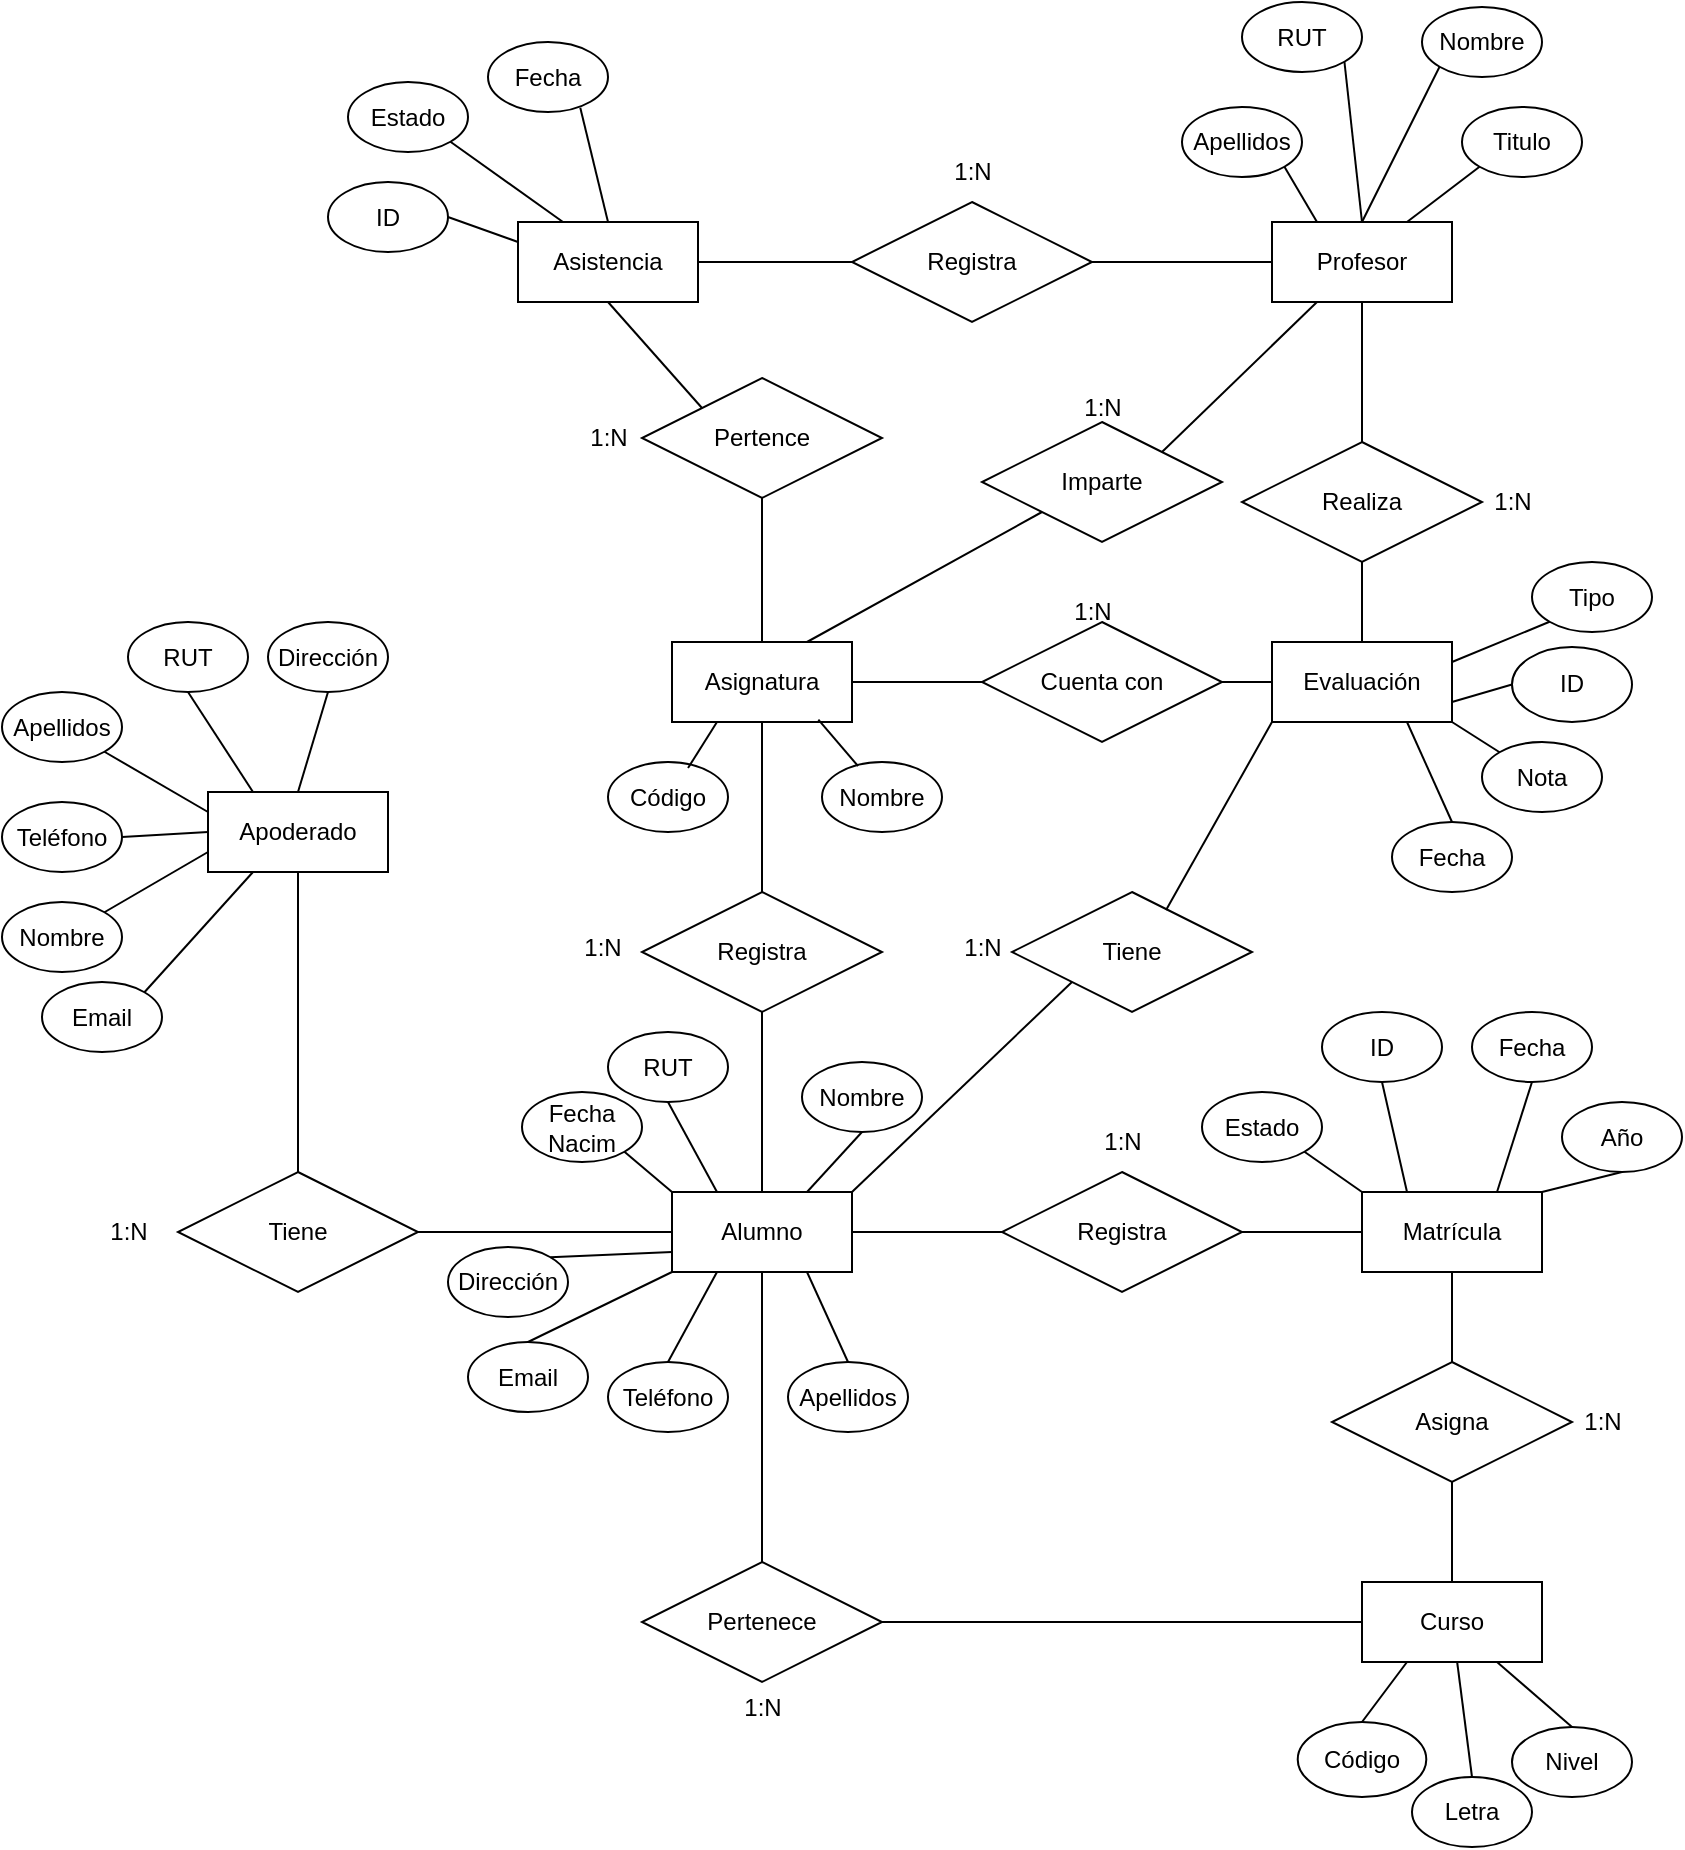 <mxfile version="22.0.4" type="github">
  <diagram name="Page-1" id="4JQg721ov3jjXgK3_2AB">
    <mxGraphModel dx="1674" dy="775" grid="1" gridSize="10" guides="1" tooltips="1" connect="1" arrows="1" fold="1" page="1" pageScale="1" pageWidth="850" pageHeight="1100" math="0" shadow="0">
      <root>
        <mxCell id="0" />
        <mxCell id="1" parent="0" />
        <mxCell id="bWRKLLHgpeZalE5h4NvW-53" value="Matrícula" style="whiteSpace=wrap;html=1;" parent="1" vertex="1">
          <mxGeometry x="680" y="755" width="90" height="40" as="geometry" />
        </mxCell>
        <mxCell id="bWRKLLHgpeZalE5h4NvW-54" value="Evaluación" style="whiteSpace=wrap;html=1;" parent="1" vertex="1">
          <mxGeometry x="635" y="480" width="90" height="40" as="geometry" />
        </mxCell>
        <mxCell id="bWRKLLHgpeZalE5h4NvW-55" value="Asistencia" style="whiteSpace=wrap;html=1;" parent="1" vertex="1">
          <mxGeometry x="258" y="270" width="90" height="40" as="geometry" />
        </mxCell>
        <mxCell id="bWRKLLHgpeZalE5h4NvW-56" value="Alumno" style="whiteSpace=wrap;html=1;" parent="1" vertex="1">
          <mxGeometry x="335" y="755" width="90" height="40" as="geometry" />
        </mxCell>
        <mxCell id="bWRKLLHgpeZalE5h4NvW-57" value="Profesor" style="whiteSpace=wrap;html=1;" parent="1" vertex="1">
          <mxGeometry x="635" y="270" width="90" height="40" as="geometry" />
        </mxCell>
        <mxCell id="bWRKLLHgpeZalE5h4NvW-58" value="Asignatura" style="whiteSpace=wrap;html=1;" parent="1" vertex="1">
          <mxGeometry x="335" y="480" width="90" height="40" as="geometry" />
        </mxCell>
        <mxCell id="bWRKLLHgpeZalE5h4NvW-59" value="Curso" style="whiteSpace=wrap;html=1;" parent="1" vertex="1">
          <mxGeometry x="680" y="950" width="90" height="40" as="geometry" />
        </mxCell>
        <mxCell id="bWRKLLHgpeZalE5h4NvW-61" value="ID" style="ellipse;whiteSpace=wrap;html=1;" parent="1" vertex="1">
          <mxGeometry x="755" y="482.5" width="60" height="37.5" as="geometry" />
        </mxCell>
        <mxCell id="bWRKLLHgpeZalE5h4NvW-62" value="Nota" style="ellipse;whiteSpace=wrap;html=1;" parent="1" vertex="1">
          <mxGeometry x="740" y="530" width="60" height="35" as="geometry" />
        </mxCell>
        <mxCell id="bWRKLLHgpeZalE5h4NvW-63" value="Tipo" style="ellipse;whiteSpace=wrap;html=1;" parent="1" vertex="1">
          <mxGeometry x="765" y="440" width="60" height="35" as="geometry" />
        </mxCell>
        <mxCell id="bWRKLLHgpeZalE5h4NvW-64" value="Fecha" style="ellipse;whiteSpace=wrap;html=1;" parent="1" vertex="1">
          <mxGeometry x="695" y="570" width="60" height="35" as="geometry" />
        </mxCell>
        <mxCell id="bWRKLLHgpeZalE5h4NvW-65" value="ID" style="ellipse;whiteSpace=wrap;html=1;" parent="1" vertex="1">
          <mxGeometry x="163" y="250" width="60" height="35" as="geometry" />
        </mxCell>
        <mxCell id="bWRKLLHgpeZalE5h4NvW-66" value="Estado" style="ellipse;whiteSpace=wrap;html=1;" parent="1" vertex="1">
          <mxGeometry x="173" y="200" width="60" height="35" as="geometry" />
        </mxCell>
        <mxCell id="bWRKLLHgpeZalE5h4NvW-67" value="Fecha" style="ellipse;whiteSpace=wrap;html=1;" parent="1" vertex="1">
          <mxGeometry x="243" y="180" width="60" height="35" as="geometry" />
        </mxCell>
        <mxCell id="bWRKLLHgpeZalE5h4NvW-68" value="RUT" style="ellipse;whiteSpace=wrap;html=1;" parent="1" vertex="1">
          <mxGeometry x="303" y="675" width="60" height="35" as="geometry" />
        </mxCell>
        <mxCell id="bWRKLLHgpeZalE5h4NvW-69" value="Nombre" style="ellipse;whiteSpace=wrap;html=1;" parent="1" vertex="1">
          <mxGeometry x="400" y="690" width="60" height="35" as="geometry" />
        </mxCell>
        <mxCell id="bWRKLLHgpeZalE5h4NvW-70" value="Apellidos" style="ellipse;whiteSpace=wrap;html=1;" parent="1" vertex="1">
          <mxGeometry x="393" y="840" width="60" height="35" as="geometry" />
        </mxCell>
        <mxCell id="bWRKLLHgpeZalE5h4NvW-72" value="Dirección" style="ellipse;whiteSpace=wrap;html=1;" parent="1" vertex="1">
          <mxGeometry x="223" y="782.5" width="60" height="35" as="geometry" />
        </mxCell>
        <mxCell id="bWRKLLHgpeZalE5h4NvW-73" value="Teléfono" style="ellipse;whiteSpace=wrap;html=1;" parent="1" vertex="1">
          <mxGeometry x="303" y="840" width="60" height="35" as="geometry" />
        </mxCell>
        <mxCell id="bWRKLLHgpeZalE5h4NvW-74" value="Email" style="ellipse;whiteSpace=wrap;html=1;" parent="1" vertex="1">
          <mxGeometry x="233" y="830" width="60" height="35" as="geometry" />
        </mxCell>
        <mxCell id="bWRKLLHgpeZalE5h4NvW-75" value="ID" style="ellipse;whiteSpace=wrap;html=1;" parent="1" vertex="1">
          <mxGeometry x="660" y="665" width="60" height="35" as="geometry" />
        </mxCell>
        <mxCell id="bWRKLLHgpeZalE5h4NvW-76" value="Fecha" style="ellipse;whiteSpace=wrap;html=1;" parent="1" vertex="1">
          <mxGeometry x="735" y="665" width="60" height="35" as="geometry" />
        </mxCell>
        <mxCell id="bWRKLLHgpeZalE5h4NvW-77" value="Estado" style="ellipse;whiteSpace=wrap;html=1;" parent="1" vertex="1">
          <mxGeometry x="600" y="705" width="60" height="35" as="geometry" />
        </mxCell>
        <mxCell id="bWRKLLHgpeZalE5h4NvW-78" value="Año" style="ellipse;whiteSpace=wrap;html=1;" parent="1" vertex="1">
          <mxGeometry x="780" y="710" width="60" height="35" as="geometry" />
        </mxCell>
        <mxCell id="bWRKLLHgpeZalE5h4NvW-79" value="Apoderado" style="whiteSpace=wrap;html=1;" parent="1" vertex="1">
          <mxGeometry x="103" y="555" width="90" height="40" as="geometry" />
        </mxCell>
        <mxCell id="bWRKLLHgpeZalE5h4NvW-80" value="RUT" style="ellipse;whiteSpace=wrap;html=1;" parent="1" vertex="1">
          <mxGeometry x="63" y="470" width="60" height="35" as="geometry" />
        </mxCell>
        <mxCell id="bWRKLLHgpeZalE5h4NvW-81" value="Nombre" style="ellipse;whiteSpace=wrap;html=1;" parent="1" vertex="1">
          <mxGeometry y="610" width="60" height="35" as="geometry" />
        </mxCell>
        <mxCell id="bWRKLLHgpeZalE5h4NvW-82" value="Apellidos" style="ellipse;whiteSpace=wrap;html=1;" parent="1" vertex="1">
          <mxGeometry y="505" width="60" height="35" as="geometry" />
        </mxCell>
        <mxCell id="bWRKLLHgpeZalE5h4NvW-83" value="Dirección" style="ellipse;whiteSpace=wrap;html=1;" parent="1" vertex="1">
          <mxGeometry x="133" y="470" width="60" height="35" as="geometry" />
        </mxCell>
        <mxCell id="bWRKLLHgpeZalE5h4NvW-84" value="Teléfono" style="ellipse;whiteSpace=wrap;html=1;" parent="1" vertex="1">
          <mxGeometry y="560" width="60" height="35" as="geometry" />
        </mxCell>
        <mxCell id="bWRKLLHgpeZalE5h4NvW-85" value="Email" style="ellipse;whiteSpace=wrap;html=1;" parent="1" vertex="1">
          <mxGeometry x="20" y="650" width="60" height="35" as="geometry" />
        </mxCell>
        <mxCell id="bWRKLLHgpeZalE5h4NvW-86" value="RUT" style="ellipse;whiteSpace=wrap;html=1;" parent="1" vertex="1">
          <mxGeometry x="620" y="160" width="60" height="35" as="geometry" />
        </mxCell>
        <mxCell id="bWRKLLHgpeZalE5h4NvW-87" value="Nombre" style="ellipse;whiteSpace=wrap;html=1;" parent="1" vertex="1">
          <mxGeometry x="710" y="162.5" width="60" height="35" as="geometry" />
        </mxCell>
        <mxCell id="bWRKLLHgpeZalE5h4NvW-88" value="Apellidos" style="ellipse;whiteSpace=wrap;html=1;" parent="1" vertex="1">
          <mxGeometry x="590" y="212.5" width="60" height="35" as="geometry" />
        </mxCell>
        <mxCell id="bWRKLLHgpeZalE5h4NvW-89" value="Titulo" style="ellipse;whiteSpace=wrap;html=1;" parent="1" vertex="1">
          <mxGeometry x="730" y="212.5" width="60" height="35" as="geometry" />
        </mxCell>
        <mxCell id="bWRKLLHgpeZalE5h4NvW-90" value="Código" style="ellipse;whiteSpace=wrap;html=1;" parent="1" vertex="1">
          <mxGeometry x="303" y="540" width="60" height="35" as="geometry" />
        </mxCell>
        <mxCell id="bWRKLLHgpeZalE5h4NvW-91" value="Nombre" style="ellipse;whiteSpace=wrap;html=1;" parent="1" vertex="1">
          <mxGeometry x="410" y="540" width="60" height="35" as="geometry" />
        </mxCell>
        <mxCell id="bWRKLLHgpeZalE5h4NvW-92" value="Código" style="ellipse;whiteSpace=wrap;html=1;" parent="1" vertex="1">
          <mxGeometry x="647.86" y="1020" width="64.29" height="37.5" as="geometry" />
        </mxCell>
        <mxCell id="bWRKLLHgpeZalE5h4NvW-93" value="Nivel" style="ellipse;whiteSpace=wrap;html=1;" parent="1" vertex="1">
          <mxGeometry x="755" y="1022.5" width="60" height="35" as="geometry" />
        </mxCell>
        <mxCell id="bWRKLLHgpeZalE5h4NvW-95" value="Letra" style="ellipse;whiteSpace=wrap;html=1;" parent="1" vertex="1">
          <mxGeometry x="705" y="1047.5" width="60" height="35" as="geometry" />
        </mxCell>
        <mxCell id="bWRKLLHgpeZalE5h4NvW-96" value="" style="endArrow=none;html=1;rounded=0;entryX=0;entryY=0;entryDx=0;entryDy=0;exitX=1;exitY=1;exitDx=0;exitDy=0;" parent="1" source="bWRKLLHgpeZalE5h4NvW-77" target="bWRKLLHgpeZalE5h4NvW-53" edge="1">
          <mxGeometry width="50" height="50" relative="1" as="geometry">
            <mxPoint x="665" y="745" as="sourcePoint" />
            <mxPoint x="710" y="782.5" as="targetPoint" />
          </mxGeometry>
        </mxCell>
        <mxCell id="bWRKLLHgpeZalE5h4NvW-97" value="" style="endArrow=none;html=1;rounded=0;entryX=0.25;entryY=0;entryDx=0;entryDy=0;exitX=0.5;exitY=1;exitDx=0;exitDy=0;" parent="1" source="bWRKLLHgpeZalE5h4NvW-75" target="bWRKLLHgpeZalE5h4NvW-53" edge="1">
          <mxGeometry width="50" height="50" relative="1" as="geometry">
            <mxPoint x="670" y="842.5" as="sourcePoint" />
            <mxPoint x="720" y="792.5" as="targetPoint" />
          </mxGeometry>
        </mxCell>
        <mxCell id="bWRKLLHgpeZalE5h4NvW-98" value="" style="endArrow=none;html=1;rounded=0;entryX=0.75;entryY=0;entryDx=0;entryDy=0;exitX=0.5;exitY=1;exitDx=0;exitDy=0;" parent="1" source="bWRKLLHgpeZalE5h4NvW-76" target="bWRKLLHgpeZalE5h4NvW-53" edge="1">
          <mxGeometry width="50" height="50" relative="1" as="geometry">
            <mxPoint x="680" y="852.5" as="sourcePoint" />
            <mxPoint x="730" y="802.5" as="targetPoint" />
          </mxGeometry>
        </mxCell>
        <mxCell id="bWRKLLHgpeZalE5h4NvW-99" value="" style="endArrow=none;html=1;rounded=0;entryX=1;entryY=0;entryDx=0;entryDy=0;exitX=0.5;exitY=1;exitDx=0;exitDy=0;" parent="1" source="bWRKLLHgpeZalE5h4NvW-78" target="bWRKLLHgpeZalE5h4NvW-53" edge="1">
          <mxGeometry width="50" height="50" relative="1" as="geometry">
            <mxPoint x="690" y="862.5" as="sourcePoint" />
            <mxPoint x="740" y="812.5" as="targetPoint" />
          </mxGeometry>
        </mxCell>
        <mxCell id="bWRKLLHgpeZalE5h4NvW-100" value="" style="endArrow=none;html=1;rounded=0;exitX=0.5;exitY=0;exitDx=0;exitDy=0;entryX=0.769;entryY=0.938;entryDx=0;entryDy=0;entryPerimeter=0;" parent="1" source="bWRKLLHgpeZalE5h4NvW-55" target="bWRKLLHgpeZalE5h4NvW-67" edge="1">
          <mxGeometry width="50" height="50" relative="1" as="geometry">
            <mxPoint x="141" y="290" as="sourcePoint" />
            <mxPoint x="233" y="255" as="targetPoint" />
          </mxGeometry>
        </mxCell>
        <mxCell id="bWRKLLHgpeZalE5h4NvW-101" value="" style="endArrow=none;html=1;rounded=0;entryX=0.25;entryY=0;entryDx=0;entryDy=0;exitX=1;exitY=1;exitDx=0;exitDy=0;" parent="1" source="bWRKLLHgpeZalE5h4NvW-66" target="bWRKLLHgpeZalE5h4NvW-55" edge="1">
          <mxGeometry width="50" height="50" relative="1" as="geometry">
            <mxPoint x="151" y="300" as="sourcePoint" />
            <mxPoint x="201" y="250" as="targetPoint" />
          </mxGeometry>
        </mxCell>
        <mxCell id="bWRKLLHgpeZalE5h4NvW-102" value="" style="endArrow=none;html=1;rounded=0;entryX=0;entryY=0.25;entryDx=0;entryDy=0;exitX=1;exitY=0.5;exitDx=0;exitDy=0;" parent="1" source="bWRKLLHgpeZalE5h4NvW-65" target="bWRKLLHgpeZalE5h4NvW-55" edge="1">
          <mxGeometry width="50" height="50" relative="1" as="geometry">
            <mxPoint x="161" y="310" as="sourcePoint" />
            <mxPoint x="211" y="260" as="targetPoint" />
          </mxGeometry>
        </mxCell>
        <mxCell id="bWRKLLHgpeZalE5h4NvW-103" value="" style="endArrow=none;html=1;rounded=0;entryX=1;entryY=0.25;entryDx=0;entryDy=0;exitX=0;exitY=1;exitDx=0;exitDy=0;" parent="1" source="bWRKLLHgpeZalE5h4NvW-63" target="bWRKLLHgpeZalE5h4NvW-54" edge="1">
          <mxGeometry width="50" height="50" relative="1" as="geometry">
            <mxPoint x="565" y="495" as="sourcePoint" />
            <mxPoint x="615" y="445" as="targetPoint" />
          </mxGeometry>
        </mxCell>
        <mxCell id="bWRKLLHgpeZalE5h4NvW-104" value="" style="endArrow=none;html=1;rounded=0;entryX=1;entryY=0.75;entryDx=0;entryDy=0;exitX=0;exitY=0.5;exitDx=0;exitDy=0;" parent="1" source="bWRKLLHgpeZalE5h4NvW-61" target="bWRKLLHgpeZalE5h4NvW-54" edge="1">
          <mxGeometry width="50" height="50" relative="1" as="geometry">
            <mxPoint x="575" y="505" as="sourcePoint" />
            <mxPoint x="625" y="455" as="targetPoint" />
          </mxGeometry>
        </mxCell>
        <mxCell id="bWRKLLHgpeZalE5h4NvW-105" value="" style="endArrow=none;html=1;rounded=0;entryX=1;entryY=1;entryDx=0;entryDy=0;exitX=0;exitY=0;exitDx=0;exitDy=0;" parent="1" source="bWRKLLHgpeZalE5h4NvW-62" target="bWRKLLHgpeZalE5h4NvW-54" edge="1">
          <mxGeometry width="50" height="50" relative="1" as="geometry">
            <mxPoint x="585" y="515" as="sourcePoint" />
            <mxPoint x="635" y="465" as="targetPoint" />
          </mxGeometry>
        </mxCell>
        <mxCell id="bWRKLLHgpeZalE5h4NvW-106" value="" style="endArrow=none;html=1;rounded=0;entryX=0.75;entryY=1;entryDx=0;entryDy=0;exitX=0.5;exitY=0;exitDx=0;exitDy=0;" parent="1" source="bWRKLLHgpeZalE5h4NvW-64" target="bWRKLLHgpeZalE5h4NvW-54" edge="1">
          <mxGeometry width="50" height="50" relative="1" as="geometry">
            <mxPoint x="595" y="525" as="sourcePoint" />
            <mxPoint x="645" y="475" as="targetPoint" />
          </mxGeometry>
        </mxCell>
        <mxCell id="bWRKLLHgpeZalE5h4NvW-107" value="" style="endArrow=none;html=1;rounded=0;entryX=0.25;entryY=0;entryDx=0;entryDy=0;exitX=1;exitY=1;exitDx=0;exitDy=0;" parent="1" source="bWRKLLHgpeZalE5h4NvW-88" target="bWRKLLHgpeZalE5h4NvW-57" edge="1">
          <mxGeometry width="50" height="50" relative="1" as="geometry">
            <mxPoint x="655.18" y="243.895" as="sourcePoint" />
            <mxPoint x="625" y="282.5" as="targetPoint" />
          </mxGeometry>
        </mxCell>
        <mxCell id="bWRKLLHgpeZalE5h4NvW-108" value="" style="endArrow=none;html=1;rounded=0;entryX=0.5;entryY=0;entryDx=0;entryDy=0;exitX=1;exitY=1;exitDx=0;exitDy=0;" parent="1" source="bWRKLLHgpeZalE5h4NvW-86" target="bWRKLLHgpeZalE5h4NvW-57" edge="1">
          <mxGeometry width="50" height="50" relative="1" as="geometry">
            <mxPoint x="585" y="342.5" as="sourcePoint" />
            <mxPoint x="635" y="292.5" as="targetPoint" />
          </mxGeometry>
        </mxCell>
        <mxCell id="bWRKLLHgpeZalE5h4NvW-109" value="" style="endArrow=none;html=1;rounded=0;exitX=0;exitY=1;exitDx=0;exitDy=0;entryX=0.5;entryY=0;entryDx=0;entryDy=0;" parent="1" source="bWRKLLHgpeZalE5h4NvW-87" target="bWRKLLHgpeZalE5h4NvW-57" edge="1">
          <mxGeometry width="50" height="50" relative="1" as="geometry">
            <mxPoint x="595" y="352.5" as="sourcePoint" />
            <mxPoint x="700" y="242.5" as="targetPoint" />
          </mxGeometry>
        </mxCell>
        <mxCell id="bWRKLLHgpeZalE5h4NvW-110" value="" style="endArrow=none;html=1;rounded=0;entryX=0.75;entryY=0;entryDx=0;entryDy=0;exitX=0;exitY=1;exitDx=0;exitDy=0;" parent="1" source="bWRKLLHgpeZalE5h4NvW-89" target="bWRKLLHgpeZalE5h4NvW-57" edge="1">
          <mxGeometry width="50" height="50" relative="1" as="geometry">
            <mxPoint x="605" y="362.5" as="sourcePoint" />
            <mxPoint x="655" y="312.5" as="targetPoint" />
          </mxGeometry>
        </mxCell>
        <mxCell id="bWRKLLHgpeZalE5h4NvW-111" value="" style="endArrow=none;html=1;rounded=0;entryX=0.5;entryY=0;entryDx=0;entryDy=0;exitX=0.5;exitY=1;exitDx=0;exitDy=0;" parent="1" source="bWRKLLHgpeZalE5h4NvW-83" target="bWRKLLHgpeZalE5h4NvW-79" edge="1">
          <mxGeometry width="50" height="50" relative="1" as="geometry">
            <mxPoint x="-137" y="735" as="sourcePoint" />
            <mxPoint x="-87" y="685" as="targetPoint" />
          </mxGeometry>
        </mxCell>
        <mxCell id="bWRKLLHgpeZalE5h4NvW-112" value="" style="endArrow=none;html=1;rounded=0;entryX=0.25;entryY=0;entryDx=0;entryDy=0;exitX=0.5;exitY=1;exitDx=0;exitDy=0;" parent="1" source="bWRKLLHgpeZalE5h4NvW-80" target="bWRKLLHgpeZalE5h4NvW-79" edge="1">
          <mxGeometry width="50" height="50" relative="1" as="geometry">
            <mxPoint x="-27" y="605" as="sourcePoint" />
            <mxPoint x="23" y="555" as="targetPoint" />
          </mxGeometry>
        </mxCell>
        <mxCell id="bWRKLLHgpeZalE5h4NvW-113" value="" style="endArrow=none;html=1;rounded=0;entryX=0;entryY=0.25;entryDx=0;entryDy=0;exitX=1;exitY=1;exitDx=0;exitDy=0;" parent="1" source="bWRKLLHgpeZalE5h4NvW-82" target="bWRKLLHgpeZalE5h4NvW-79" edge="1">
          <mxGeometry width="50" height="50" relative="1" as="geometry">
            <mxPoint x="-17" y="615" as="sourcePoint" />
            <mxPoint x="33" y="565" as="targetPoint" />
          </mxGeometry>
        </mxCell>
        <mxCell id="bWRKLLHgpeZalE5h4NvW-114" value="" style="endArrow=none;html=1;rounded=0;entryX=1;entryY=0;entryDx=0;entryDy=0;exitX=0.25;exitY=1;exitDx=0;exitDy=0;" parent="1" source="bWRKLLHgpeZalE5h4NvW-79" target="bWRKLLHgpeZalE5h4NvW-85" edge="1">
          <mxGeometry width="50" height="50" relative="1" as="geometry">
            <mxPoint x="-7" y="625" as="sourcePoint" />
            <mxPoint x="103" y="660" as="targetPoint" />
          </mxGeometry>
        </mxCell>
        <mxCell id="bWRKLLHgpeZalE5h4NvW-115" value="" style="endArrow=none;html=1;rounded=0;entryX=1;entryY=0.5;entryDx=0;entryDy=0;exitX=0;exitY=0.5;exitDx=0;exitDy=0;" parent="1" source="bWRKLLHgpeZalE5h4NvW-79" target="bWRKLLHgpeZalE5h4NvW-84" edge="1">
          <mxGeometry width="50" height="50" relative="1" as="geometry">
            <mxPoint x="3" y="635" as="sourcePoint" />
            <mxPoint x="53" y="585" as="targetPoint" />
          </mxGeometry>
        </mxCell>
        <mxCell id="bWRKLLHgpeZalE5h4NvW-116" value="" style="endArrow=none;html=1;rounded=0;entryX=1;entryY=0;entryDx=0;entryDy=0;exitX=0;exitY=0.75;exitDx=0;exitDy=0;" parent="1" source="bWRKLLHgpeZalE5h4NvW-79" target="bWRKLLHgpeZalE5h4NvW-81" edge="1">
          <mxGeometry width="50" height="50" relative="1" as="geometry">
            <mxPoint x="13" y="645" as="sourcePoint" />
            <mxPoint x="63" y="595" as="targetPoint" />
          </mxGeometry>
        </mxCell>
        <mxCell id="bWRKLLHgpeZalE5h4NvW-117" value="" style="endArrow=none;html=1;rounded=0;exitX=1;exitY=0;exitDx=0;exitDy=0;entryX=0;entryY=0.75;entryDx=0;entryDy=0;" parent="1" source="bWRKLLHgpeZalE5h4NvW-72" target="bWRKLLHgpeZalE5h4NvW-56" edge="1">
          <mxGeometry width="50" height="50" relative="1" as="geometry">
            <mxPoint x="490" y="742.5" as="sourcePoint" />
            <mxPoint x="540" y="692.5" as="targetPoint" />
          </mxGeometry>
        </mxCell>
        <mxCell id="bWRKLLHgpeZalE5h4NvW-118" value="" style="endArrow=none;html=1;rounded=0;exitX=0.5;exitY=0;exitDx=0;exitDy=0;entryX=0;entryY=1;entryDx=0;entryDy=0;" parent="1" source="bWRKLLHgpeZalE5h4NvW-74" target="bWRKLLHgpeZalE5h4NvW-56" edge="1">
          <mxGeometry width="50" height="50" relative="1" as="geometry">
            <mxPoint x="493" y="807.5" as="sourcePoint" />
            <mxPoint x="543" y="757.5" as="targetPoint" />
          </mxGeometry>
        </mxCell>
        <mxCell id="bWRKLLHgpeZalE5h4NvW-119" value="" style="endArrow=none;html=1;rounded=0;exitX=0.25;exitY=1;exitDx=0;exitDy=0;entryX=0.5;entryY=0;entryDx=0;entryDy=0;" parent="1" source="bWRKLLHgpeZalE5h4NvW-56" target="bWRKLLHgpeZalE5h4NvW-73" edge="1">
          <mxGeometry width="50" height="50" relative="1" as="geometry">
            <mxPoint x="503" y="817.5" as="sourcePoint" />
            <mxPoint x="553" y="767.5" as="targetPoint" />
          </mxGeometry>
        </mxCell>
        <mxCell id="bWRKLLHgpeZalE5h4NvW-121" value="" style="endArrow=none;html=1;rounded=0;entryX=0.5;entryY=1;entryDx=0;entryDy=0;exitX=0.75;exitY=0;exitDx=0;exitDy=0;" parent="1" target="bWRKLLHgpeZalE5h4NvW-69" edge="1" source="bWRKLLHgpeZalE5h4NvW-56">
          <mxGeometry width="50" height="50" relative="1" as="geometry">
            <mxPoint x="401" y="755" as="sourcePoint" />
            <mxPoint x="573" y="787.5" as="targetPoint" />
          </mxGeometry>
        </mxCell>
        <mxCell id="bWRKLLHgpeZalE5h4NvW-122" value="" style="endArrow=none;html=1;rounded=0;exitX=0.75;exitY=1;exitDx=0;exitDy=0;entryX=0.5;entryY=0;entryDx=0;entryDy=0;" parent="1" source="bWRKLLHgpeZalE5h4NvW-56" target="bWRKLLHgpeZalE5h4NvW-70" edge="1">
          <mxGeometry width="50" height="50" relative="1" as="geometry">
            <mxPoint x="533" y="847.5" as="sourcePoint" />
            <mxPoint x="583" y="797.5" as="targetPoint" />
          </mxGeometry>
        </mxCell>
        <mxCell id="bWRKLLHgpeZalE5h4NvW-123" value="" style="endArrow=none;html=1;rounded=0;exitX=0.25;exitY=0;exitDx=0;exitDy=0;entryX=0.5;entryY=1;entryDx=0;entryDy=0;" parent="1" source="bWRKLLHgpeZalE5h4NvW-56" target="bWRKLLHgpeZalE5h4NvW-68" edge="1">
          <mxGeometry width="50" height="50" relative="1" as="geometry">
            <mxPoint x="483" y="807.5" as="sourcePoint" />
            <mxPoint x="533" y="757.5" as="targetPoint" />
          </mxGeometry>
        </mxCell>
        <mxCell id="bWRKLLHgpeZalE5h4NvW-124" value="" style="endArrow=none;html=1;rounded=0;exitX=0.813;exitY=0.971;exitDx=0;exitDy=0;entryX=0.3;entryY=0.057;entryDx=0;entryDy=0;exitPerimeter=0;entryPerimeter=0;" parent="1" source="bWRKLLHgpeZalE5h4NvW-58" target="bWRKLLHgpeZalE5h4NvW-91" edge="1">
          <mxGeometry width="50" height="50" relative="1" as="geometry">
            <mxPoint x="472.5" y="500" as="sourcePoint" />
            <mxPoint x="457.5" y="540" as="targetPoint" />
          </mxGeometry>
        </mxCell>
        <mxCell id="bWRKLLHgpeZalE5h4NvW-125" value="" style="endArrow=none;html=1;rounded=0;entryX=0.667;entryY=0.086;entryDx=0;entryDy=0;exitX=0.25;exitY=1;exitDx=0;exitDy=0;entryPerimeter=0;" parent="1" source="bWRKLLHgpeZalE5h4NvW-58" target="bWRKLLHgpeZalE5h4NvW-90" edge="1">
          <mxGeometry width="50" height="50" relative="1" as="geometry">
            <mxPoint x="272.5" y="520" as="sourcePoint" />
            <mxPoint x="322.5" y="470" as="targetPoint" />
          </mxGeometry>
        </mxCell>
        <mxCell id="bWRKLLHgpeZalE5h4NvW-126" value="" style="endArrow=none;html=1;rounded=0;entryX=0.75;entryY=1;entryDx=0;entryDy=0;exitX=0.5;exitY=0;exitDx=0;exitDy=0;" parent="1" source="bWRKLLHgpeZalE5h4NvW-93" target="bWRKLLHgpeZalE5h4NvW-59" edge="1">
          <mxGeometry width="50" height="50" relative="1" as="geometry">
            <mxPoint x="596.43" y="1045" as="sourcePoint" />
            <mxPoint x="646.43" y="995" as="targetPoint" />
          </mxGeometry>
        </mxCell>
        <mxCell id="bWRKLLHgpeZalE5h4NvW-127" value="" style="endArrow=none;html=1;rounded=0;entryX=0.25;entryY=1;entryDx=0;entryDy=0;exitX=0.5;exitY=0;exitDx=0;exitDy=0;" parent="1" source="bWRKLLHgpeZalE5h4NvW-92" target="bWRKLLHgpeZalE5h4NvW-59" edge="1">
          <mxGeometry width="50" height="50" relative="1" as="geometry">
            <mxPoint x="681.43" y="1115" as="sourcePoint" />
            <mxPoint x="656.43" y="1005" as="targetPoint" />
          </mxGeometry>
        </mxCell>
        <mxCell id="bWRKLLHgpeZalE5h4NvW-128" value="" style="endArrow=none;html=1;rounded=0;exitX=0.5;exitY=0;exitDx=0;exitDy=0;" parent="1" source="bWRKLLHgpeZalE5h4NvW-95" target="bWRKLLHgpeZalE5h4NvW-59" edge="1">
          <mxGeometry width="50" height="50" relative="1" as="geometry">
            <mxPoint x="136.43" y="1055" as="sourcePoint" />
            <mxPoint x="186.43" y="1005" as="targetPoint" />
          </mxGeometry>
        </mxCell>
        <mxCell id="t5g6CDnxjD4zQ9iQIDwi-1" value="Tiene" style="shape=rhombus;perimeter=rhombusPerimeter;whiteSpace=wrap;html=1;align=center;" vertex="1" parent="1">
          <mxGeometry x="88" y="745" width="120" height="60" as="geometry" />
        </mxCell>
        <mxCell id="t5g6CDnxjD4zQ9iQIDwi-4" value="Registra" style="shape=rhombus;perimeter=rhombusPerimeter;whiteSpace=wrap;html=1;align=center;" vertex="1" parent="1">
          <mxGeometry x="320" y="605" width="120" height="60" as="geometry" />
        </mxCell>
        <mxCell id="t5g6CDnxjD4zQ9iQIDwi-7" value="Pertence" style="shape=rhombus;perimeter=rhombusPerimeter;whiteSpace=wrap;html=1;align=center;" vertex="1" parent="1">
          <mxGeometry x="320" y="348" width="120" height="60" as="geometry" />
        </mxCell>
        <mxCell id="t5g6CDnxjD4zQ9iQIDwi-10" value="Registra" style="shape=rhombus;perimeter=rhombusPerimeter;whiteSpace=wrap;html=1;align=center;" vertex="1" parent="1">
          <mxGeometry x="425" y="260" width="120" height="60" as="geometry" />
        </mxCell>
        <mxCell id="t5g6CDnxjD4zQ9iQIDwi-13" value="Realiza" style="shape=rhombus;perimeter=rhombusPerimeter;whiteSpace=wrap;html=1;align=center;" vertex="1" parent="1">
          <mxGeometry x="620" y="380" width="120" height="60" as="geometry" />
        </mxCell>
        <mxCell id="t5g6CDnxjD4zQ9iQIDwi-17" value="Cuenta con" style="shape=rhombus;perimeter=rhombusPerimeter;whiteSpace=wrap;html=1;align=center;" vertex="1" parent="1">
          <mxGeometry x="490" y="470" width="120" height="60" as="geometry" />
        </mxCell>
        <mxCell id="t5g6CDnxjD4zQ9iQIDwi-24" value="" style="endArrow=none;html=1;rounded=0;exitX=0.5;exitY=1;exitDx=0;exitDy=0;" edge="1" parent="1" source="bWRKLLHgpeZalE5h4NvW-79" target="t5g6CDnxjD4zQ9iQIDwi-1">
          <mxGeometry width="50" height="50" relative="1" as="geometry">
            <mxPoint x="170" y="660" as="sourcePoint" />
            <mxPoint x="220" y="610" as="targetPoint" />
          </mxGeometry>
        </mxCell>
        <mxCell id="t5g6CDnxjD4zQ9iQIDwi-25" value="" style="endArrow=none;html=1;rounded=0;exitX=1;exitY=0.5;exitDx=0;exitDy=0;entryX=0;entryY=0.5;entryDx=0;entryDy=0;" edge="1" parent="1" source="t5g6CDnxjD4zQ9iQIDwi-1" target="bWRKLLHgpeZalE5h4NvW-56">
          <mxGeometry width="50" height="50" relative="1" as="geometry">
            <mxPoint x="170" y="660" as="sourcePoint" />
            <mxPoint x="220" y="610" as="targetPoint" />
          </mxGeometry>
        </mxCell>
        <mxCell id="t5g6CDnxjD4zQ9iQIDwi-26" value="" style="endArrow=none;html=1;rounded=0;entryX=0.5;entryY=1;entryDx=0;entryDy=0;" edge="1" parent="1" source="t5g6CDnxjD4zQ9iQIDwi-13" target="bWRKLLHgpeZalE5h4NvW-57">
          <mxGeometry width="50" height="50" relative="1" as="geometry">
            <mxPoint x="585" y="410" as="sourcePoint" />
            <mxPoint x="635" y="360" as="targetPoint" />
          </mxGeometry>
        </mxCell>
        <mxCell id="t5g6CDnxjD4zQ9iQIDwi-27" value="" style="endArrow=none;html=1;rounded=0;entryX=0.5;entryY=1;entryDx=0;entryDy=0;exitX=0.5;exitY=0;exitDx=0;exitDy=0;" edge="1" parent="1" source="bWRKLLHgpeZalE5h4NvW-58" target="t5g6CDnxjD4zQ9iQIDwi-7">
          <mxGeometry width="50" height="50" relative="1" as="geometry">
            <mxPoint x="190" y="680" as="sourcePoint" />
            <mxPoint x="240" y="630" as="targetPoint" />
          </mxGeometry>
        </mxCell>
        <mxCell id="t5g6CDnxjD4zQ9iQIDwi-28" value="" style="endArrow=none;html=1;rounded=0;entryX=0;entryY=0.5;entryDx=0;entryDy=0;exitX=1;exitY=0.5;exitDx=0;exitDy=0;" edge="1" parent="1" source="t5g6CDnxjD4zQ9iQIDwi-17" target="bWRKLLHgpeZalE5h4NvW-54">
          <mxGeometry width="50" height="50" relative="1" as="geometry">
            <mxPoint x="505" y="620" as="sourcePoint" />
            <mxPoint x="555" y="570" as="targetPoint" />
          </mxGeometry>
        </mxCell>
        <mxCell id="t5g6CDnxjD4zQ9iQIDwi-29" value="" style="endArrow=none;html=1;rounded=0;entryX=0;entryY=0.5;entryDx=0;entryDy=0;exitX=1;exitY=0.5;exitDx=0;exitDy=0;" edge="1" parent="1" source="bWRKLLHgpeZalE5h4NvW-58" target="t5g6CDnxjD4zQ9iQIDwi-17">
          <mxGeometry width="50" height="50" relative="1" as="geometry">
            <mxPoint x="515" y="630" as="sourcePoint" />
            <mxPoint x="565" y="580" as="targetPoint" />
          </mxGeometry>
        </mxCell>
        <mxCell id="t5g6CDnxjD4zQ9iQIDwi-30" value="" style="endArrow=none;html=1;rounded=0;entryX=0;entryY=0.5;entryDx=0;entryDy=0;exitX=1;exitY=0.5;exitDx=0;exitDy=0;" edge="1" parent="1" source="bWRKLLHgpeZalE5h4NvW-55" target="t5g6CDnxjD4zQ9iQIDwi-10">
          <mxGeometry width="50" height="50" relative="1" as="geometry">
            <mxPoint x="448" y="622.5" as="sourcePoint" />
            <mxPoint x="393" y="290" as="targetPoint" />
          </mxGeometry>
        </mxCell>
        <mxCell id="t5g6CDnxjD4zQ9iQIDwi-31" value="" style="endArrow=none;html=1;rounded=0;entryX=0;entryY=0.5;entryDx=0;entryDy=0;exitX=1;exitY=0.5;exitDx=0;exitDy=0;" edge="1" parent="1" source="t5g6CDnxjD4zQ9iQIDwi-10" target="bWRKLLHgpeZalE5h4NvW-57">
          <mxGeometry width="50" height="50" relative="1" as="geometry">
            <mxPoint x="535" y="650" as="sourcePoint" />
            <mxPoint x="585" y="600" as="targetPoint" />
          </mxGeometry>
        </mxCell>
        <mxCell id="t5g6CDnxjD4zQ9iQIDwi-32" value="" style="endArrow=none;html=1;rounded=0;entryX=0.5;entryY=1;entryDx=0;entryDy=0;exitX=0;exitY=0;exitDx=0;exitDy=0;" edge="1" parent="1" source="t5g6CDnxjD4zQ9iQIDwi-7" target="bWRKLLHgpeZalE5h4NvW-55">
          <mxGeometry width="50" height="50" relative="1" as="geometry">
            <mxPoint x="333" y="372.5" as="sourcePoint" />
            <mxPoint x="518" y="592.5" as="targetPoint" />
          </mxGeometry>
        </mxCell>
        <mxCell id="t5g6CDnxjD4zQ9iQIDwi-33" value="Tiene" style="shape=rhombus;perimeter=rhombusPerimeter;whiteSpace=wrap;html=1;align=center;" vertex="1" parent="1">
          <mxGeometry x="505" y="605" width="120" height="60" as="geometry" />
        </mxCell>
        <mxCell id="t5g6CDnxjD4zQ9iQIDwi-34" value="" style="endArrow=none;html=1;rounded=0;entryX=0;entryY=1;entryDx=0;entryDy=0;exitX=0.642;exitY=0.15;exitDx=0;exitDy=0;exitPerimeter=0;" edge="1" parent="1" source="t5g6CDnxjD4zQ9iQIDwi-33" target="bWRKLLHgpeZalE5h4NvW-54">
          <mxGeometry width="50" height="50" relative="1" as="geometry">
            <mxPoint x="555" y="670" as="sourcePoint" />
            <mxPoint x="605" y="620" as="targetPoint" />
          </mxGeometry>
        </mxCell>
        <mxCell id="t5g6CDnxjD4zQ9iQIDwi-35" value="" style="endArrow=none;html=1;rounded=0;exitX=1;exitY=0;exitDx=0;exitDy=0;entryX=0;entryY=1;entryDx=0;entryDy=0;" edge="1" parent="1" source="bWRKLLHgpeZalE5h4NvW-56" target="t5g6CDnxjD4zQ9iQIDwi-33">
          <mxGeometry width="50" height="50" relative="1" as="geometry">
            <mxPoint x="565" y="680" as="sourcePoint" />
            <mxPoint x="615" y="630" as="targetPoint" />
          </mxGeometry>
        </mxCell>
        <mxCell id="t5g6CDnxjD4zQ9iQIDwi-38" value="Registra" style="shape=rhombus;perimeter=rhombusPerimeter;whiteSpace=wrap;html=1;align=center;" vertex="1" parent="1">
          <mxGeometry x="500" y="745" width="120" height="60" as="geometry" />
        </mxCell>
        <mxCell id="t5g6CDnxjD4zQ9iQIDwi-39" value="" style="endArrow=none;html=1;rounded=0;exitX=0;exitY=0.5;exitDx=0;exitDy=0;entryX=1;entryY=0.5;entryDx=0;entryDy=0;" edge="1" parent="1" source="t5g6CDnxjD4zQ9iQIDwi-38" target="bWRKLLHgpeZalE5h4NvW-56">
          <mxGeometry width="50" height="50" relative="1" as="geometry">
            <mxPoint x="575" y="690" as="sourcePoint" />
            <mxPoint x="625" y="640" as="targetPoint" />
          </mxGeometry>
        </mxCell>
        <mxCell id="t5g6CDnxjD4zQ9iQIDwi-40" value="" style="endArrow=none;html=1;rounded=0;exitX=1;exitY=0.5;exitDx=0;exitDy=0;entryX=0;entryY=0.5;entryDx=0;entryDy=0;" edge="1" parent="1" source="t5g6CDnxjD4zQ9iQIDwi-38" target="bWRKLLHgpeZalE5h4NvW-53">
          <mxGeometry width="50" height="50" relative="1" as="geometry">
            <mxPoint x="660" y="770" as="sourcePoint" />
            <mxPoint x="720" y="605" as="targetPoint" />
          </mxGeometry>
        </mxCell>
        <mxCell id="t5g6CDnxjD4zQ9iQIDwi-44" value="" style="endArrow=none;html=1;rounded=0;entryX=0.5;entryY=1;entryDx=0;entryDy=0;exitX=0.5;exitY=0;exitDx=0;exitDy=0;" edge="1" parent="1" source="bWRKLLHgpeZalE5h4NvW-54" target="t5g6CDnxjD4zQ9iQIDwi-13">
          <mxGeometry width="50" height="50" relative="1" as="geometry">
            <mxPoint x="615" y="730" as="sourcePoint" />
            <mxPoint x="665" y="680" as="targetPoint" />
          </mxGeometry>
        </mxCell>
        <mxCell id="t5g6CDnxjD4zQ9iQIDwi-47" value="Asigna" style="shape=rhombus;perimeter=rhombusPerimeter;whiteSpace=wrap;html=1;align=center;" vertex="1" parent="1">
          <mxGeometry x="665.0" y="840" width="120" height="60" as="geometry" />
        </mxCell>
        <mxCell id="t5g6CDnxjD4zQ9iQIDwi-48" value="" style="endArrow=none;html=1;rounded=0;entryX=0.5;entryY=0;entryDx=0;entryDy=0;exitX=0.5;exitY=1;exitDx=0;exitDy=0;" edge="1" parent="1" source="bWRKLLHgpeZalE5h4NvW-53" target="t5g6CDnxjD4zQ9iQIDwi-47">
          <mxGeometry width="50" height="50" relative="1" as="geometry">
            <mxPoint x="625" y="740" as="sourcePoint" />
            <mxPoint x="675" y="690" as="targetPoint" />
          </mxGeometry>
        </mxCell>
        <mxCell id="t5g6CDnxjD4zQ9iQIDwi-49" value="" style="endArrow=none;html=1;rounded=0;entryX=0.5;entryY=0;entryDx=0;entryDy=0;exitX=0.5;exitY=1;exitDx=0;exitDy=0;" edge="1" parent="1" source="t5g6CDnxjD4zQ9iQIDwi-47" target="bWRKLLHgpeZalE5h4NvW-59">
          <mxGeometry width="50" height="50" relative="1" as="geometry">
            <mxPoint x="635" y="750" as="sourcePoint" />
            <mxPoint x="685" y="700" as="targetPoint" />
          </mxGeometry>
        </mxCell>
        <mxCell id="t5g6CDnxjD4zQ9iQIDwi-50" value="Pertenece" style="shape=rhombus;perimeter=rhombusPerimeter;whiteSpace=wrap;html=1;align=center;" vertex="1" parent="1">
          <mxGeometry x="320" y="940" width="120" height="60" as="geometry" />
        </mxCell>
        <mxCell id="t5g6CDnxjD4zQ9iQIDwi-55" value="" style="endArrow=none;html=1;rounded=0;entryX=0;entryY=0.5;entryDx=0;entryDy=0;exitX=1;exitY=0.5;exitDx=0;exitDy=0;" edge="1" parent="1" source="t5g6CDnxjD4zQ9iQIDwi-50" target="bWRKLLHgpeZalE5h4NvW-59">
          <mxGeometry width="50" height="50" relative="1" as="geometry">
            <mxPoint x="520" y="970" as="sourcePoint" />
            <mxPoint x="570" y="920" as="targetPoint" />
          </mxGeometry>
        </mxCell>
        <mxCell id="t5g6CDnxjD4zQ9iQIDwi-57" value="" style="endArrow=none;html=1;rounded=0;entryX=0.5;entryY=0;entryDx=0;entryDy=0;exitX=0.5;exitY=1;exitDx=0;exitDy=0;" edge="1" parent="1" source="bWRKLLHgpeZalE5h4NvW-56" target="t5g6CDnxjD4zQ9iQIDwi-50">
          <mxGeometry width="50" height="50" relative="1" as="geometry">
            <mxPoint x="530" y="980" as="sourcePoint" />
            <mxPoint x="580" y="930" as="targetPoint" />
          </mxGeometry>
        </mxCell>
        <mxCell id="t5g6CDnxjD4zQ9iQIDwi-59" value="Fecha&lt;br&gt;Nacim" style="ellipse;whiteSpace=wrap;html=1;" vertex="1" parent="1">
          <mxGeometry x="260" y="705" width="60" height="35" as="geometry" />
        </mxCell>
        <mxCell id="t5g6CDnxjD4zQ9iQIDwi-60" value="" style="endArrow=none;html=1;rounded=0;entryX=0;entryY=0;entryDx=0;entryDy=0;exitX=1;exitY=1;exitDx=0;exitDy=0;" edge="1" parent="1" source="t5g6CDnxjD4zQ9iQIDwi-59" target="bWRKLLHgpeZalE5h4NvW-56">
          <mxGeometry width="50" height="50" relative="1" as="geometry">
            <mxPoint x="335.5" y="617.5" as="sourcePoint" />
            <mxPoint x="303" y="755" as="targetPoint" />
          </mxGeometry>
        </mxCell>
        <mxCell id="t5g6CDnxjD4zQ9iQIDwi-61" value="Imparte" style="shape=rhombus;perimeter=rhombusPerimeter;whiteSpace=wrap;html=1;align=center;" vertex="1" parent="1">
          <mxGeometry x="490" y="370" width="120" height="60" as="geometry" />
        </mxCell>
        <mxCell id="t5g6CDnxjD4zQ9iQIDwi-62" value="" style="endArrow=none;html=1;rounded=0;entryX=0.25;entryY=1;entryDx=0;entryDy=0;exitX=1;exitY=0;exitDx=0;exitDy=0;" edge="1" parent="1" source="t5g6CDnxjD4zQ9iQIDwi-61" target="bWRKLLHgpeZalE5h4NvW-57">
          <mxGeometry width="50" height="50" relative="1" as="geometry">
            <mxPoint x="550" y="540" as="sourcePoint" />
            <mxPoint x="600" y="490" as="targetPoint" />
          </mxGeometry>
        </mxCell>
        <mxCell id="t5g6CDnxjD4zQ9iQIDwi-63" value="" style="endArrow=none;html=1;rounded=0;exitX=0;exitY=1;exitDx=0;exitDy=0;entryX=0.75;entryY=0;entryDx=0;entryDy=0;" edge="1" parent="1" source="t5g6CDnxjD4zQ9iQIDwi-61" target="bWRKLLHgpeZalE5h4NvW-58">
          <mxGeometry width="50" height="50" relative="1" as="geometry">
            <mxPoint x="590" y="410" as="sourcePoint" />
            <mxPoint x="600" y="480" as="targetPoint" />
          </mxGeometry>
        </mxCell>
        <mxCell id="t5g6CDnxjD4zQ9iQIDwi-64" value="1:N" style="text;html=1;align=center;verticalAlign=middle;resizable=0;points=[];autosize=1;strokeColor=none;fillColor=none;" vertex="1" parent="1">
          <mxGeometry x="43" y="760" width="40" height="30" as="geometry" />
        </mxCell>
        <mxCell id="t5g6CDnxjD4zQ9iQIDwi-66" value="" style="endArrow=none;html=1;rounded=0;entryX=0.5;entryY=1;entryDx=0;entryDy=0;exitX=0.5;exitY=0;exitDx=0;exitDy=0;" edge="1" parent="1" source="t5g6CDnxjD4zQ9iQIDwi-4" target="bWRKLLHgpeZalE5h4NvW-58">
          <mxGeometry width="50" height="50" relative="1" as="geometry">
            <mxPoint x="600" y="420" as="sourcePoint" />
            <mxPoint x="610" y="490" as="targetPoint" />
          </mxGeometry>
        </mxCell>
        <mxCell id="t5g6CDnxjD4zQ9iQIDwi-67" value="" style="endArrow=none;html=1;rounded=0;exitX=0.5;exitY=1;exitDx=0;exitDy=0;entryX=0.5;entryY=0;entryDx=0;entryDy=0;" edge="1" parent="1" source="t5g6CDnxjD4zQ9iQIDwi-4" target="bWRKLLHgpeZalE5h4NvW-56">
          <mxGeometry width="50" height="50" relative="1" as="geometry">
            <mxPoint x="610" y="430" as="sourcePoint" />
            <mxPoint x="620" y="500" as="targetPoint" />
          </mxGeometry>
        </mxCell>
        <mxCell id="t5g6CDnxjD4zQ9iQIDwi-68" value="1:N" style="text;html=1;align=center;verticalAlign=middle;resizable=0;points=[];autosize=1;strokeColor=none;fillColor=none;" vertex="1" parent="1">
          <mxGeometry x="280" y="618" width="40" height="30" as="geometry" />
        </mxCell>
        <mxCell id="t5g6CDnxjD4zQ9iQIDwi-70" value="1:N" style="text;html=1;align=center;verticalAlign=middle;resizable=0;points=[];autosize=1;strokeColor=none;fillColor=none;" vertex="1" parent="1">
          <mxGeometry x="540" y="715" width="40" height="30" as="geometry" />
        </mxCell>
        <mxCell id="t5g6CDnxjD4zQ9iQIDwi-71" value="1:N" style="text;html=1;align=center;verticalAlign=middle;resizable=0;points=[];autosize=1;strokeColor=none;fillColor=none;" vertex="1" parent="1">
          <mxGeometry x="780" y="855" width="40" height="30" as="geometry" />
        </mxCell>
        <mxCell id="t5g6CDnxjD4zQ9iQIDwi-72" value="1:N" style="text;html=1;align=center;verticalAlign=middle;resizable=0;points=[];autosize=1;strokeColor=none;fillColor=none;" vertex="1" parent="1">
          <mxGeometry x="360" y="998" width="40" height="30" as="geometry" />
        </mxCell>
        <mxCell id="t5g6CDnxjD4zQ9iQIDwi-73" value="1:N" style="text;html=1;align=center;verticalAlign=middle;resizable=0;points=[];autosize=1;strokeColor=none;fillColor=none;" vertex="1" parent="1">
          <mxGeometry x="530" y="348" width="40" height="30" as="geometry" />
        </mxCell>
        <mxCell id="t5g6CDnxjD4zQ9iQIDwi-74" value="1:N" style="text;html=1;align=center;verticalAlign=middle;resizable=0;points=[];autosize=1;strokeColor=none;fillColor=none;" vertex="1" parent="1">
          <mxGeometry x="470" y="618" width="40" height="30" as="geometry" />
        </mxCell>
        <mxCell id="t5g6CDnxjD4zQ9iQIDwi-76" value="1:N" style="text;html=1;align=center;verticalAlign=middle;resizable=0;points=[];autosize=1;strokeColor=none;fillColor=none;" vertex="1" parent="1">
          <mxGeometry x="525" y="450" width="40" height="30" as="geometry" />
        </mxCell>
        <mxCell id="t5g6CDnxjD4zQ9iQIDwi-77" value="1:N" style="text;html=1;align=center;verticalAlign=middle;resizable=0;points=[];autosize=1;strokeColor=none;fillColor=none;" vertex="1" parent="1">
          <mxGeometry x="735" y="395" width="40" height="30" as="geometry" />
        </mxCell>
        <mxCell id="t5g6CDnxjD4zQ9iQIDwi-78" value="1:N" style="text;html=1;align=center;verticalAlign=middle;resizable=0;points=[];autosize=1;strokeColor=none;fillColor=none;" vertex="1" parent="1">
          <mxGeometry x="465" y="230" width="40" height="30" as="geometry" />
        </mxCell>
        <mxCell id="t5g6CDnxjD4zQ9iQIDwi-80" value="1:N" style="text;html=1;align=center;verticalAlign=middle;resizable=0;points=[];autosize=1;strokeColor=none;fillColor=none;" vertex="1" parent="1">
          <mxGeometry x="283" y="363" width="40" height="30" as="geometry" />
        </mxCell>
      </root>
    </mxGraphModel>
  </diagram>
</mxfile>
